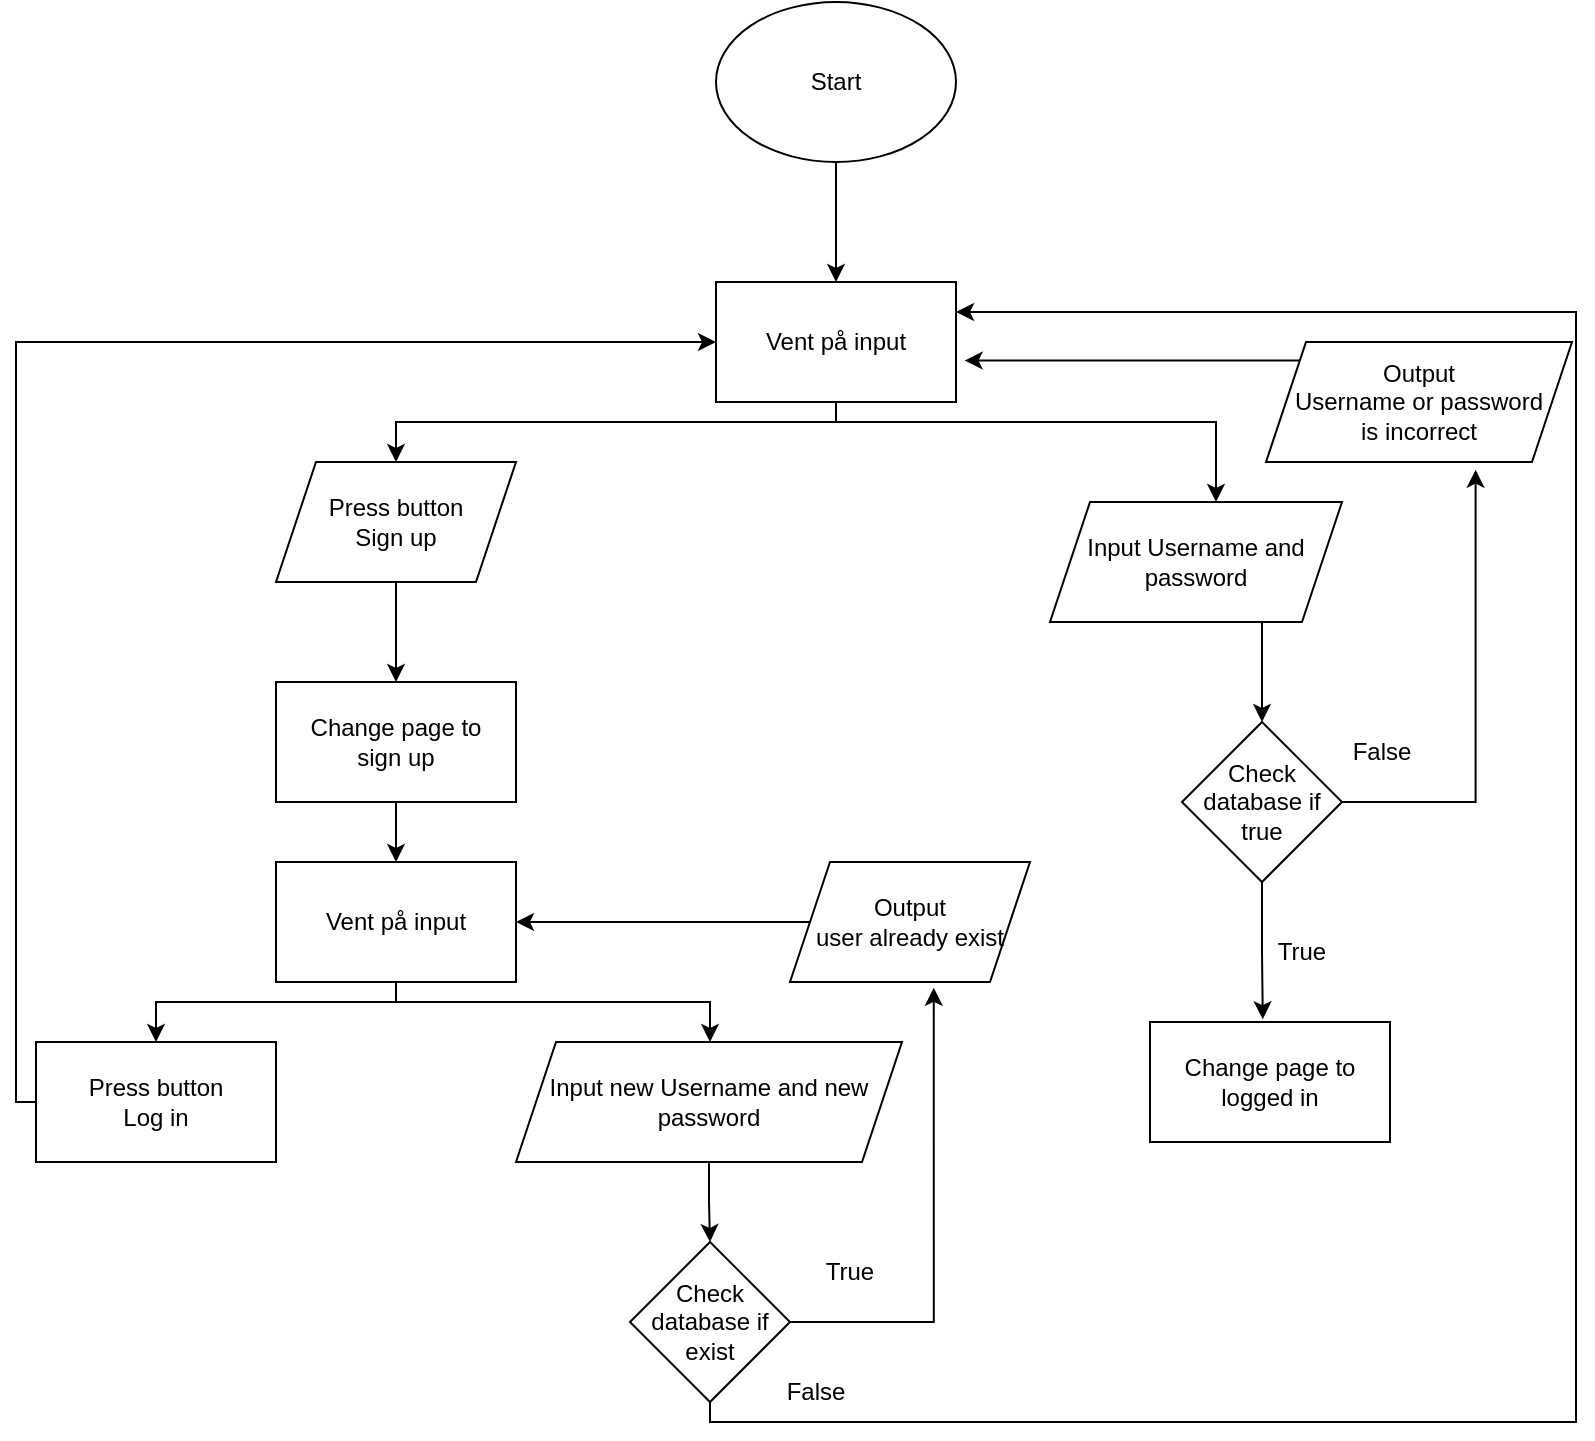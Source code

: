 <mxfile version="20.5.1" type="device"><diagram id="C5RBs43oDa-KdzZeNtuy" name="Page-1"><mxGraphModel dx="1469" dy="819" grid="1" gridSize="10" guides="1" tooltips="1" connect="1" arrows="1" fold="1" page="1" pageScale="1" pageWidth="827" pageHeight="1169" math="0" shadow="0"><root><mxCell id="WIyWlLk6GJQsqaUBKTNV-0"/><mxCell id="WIyWlLk6GJQsqaUBKTNV-1" parent="WIyWlLk6GJQsqaUBKTNV-0"/><mxCell id="41vC21WAGjqF-cA3Exzg-5" style="edgeStyle=orthogonalEdgeStyle;rounded=0;orthogonalLoop=1;jettySize=auto;html=1;" edge="1" parent="WIyWlLk6GJQsqaUBKTNV-1" source="41vC21WAGjqF-cA3Exzg-3" target="41vC21WAGjqF-cA3Exzg-4"><mxGeometry relative="1" as="geometry"/></mxCell><mxCell id="41vC21WAGjqF-cA3Exzg-3" value="Start" style="ellipse;whiteSpace=wrap;html=1;" vertex="1" parent="WIyWlLk6GJQsqaUBKTNV-1"><mxGeometry x="360" y="80" width="120" height="80" as="geometry"/></mxCell><mxCell id="41vC21WAGjqF-cA3Exzg-7" style="edgeStyle=orthogonalEdgeStyle;rounded=0;orthogonalLoop=1;jettySize=auto;html=1;entryX=0.5;entryY=0;entryDx=0;entryDy=0;" edge="1" parent="WIyWlLk6GJQsqaUBKTNV-1" source="41vC21WAGjqF-cA3Exzg-4" target="41vC21WAGjqF-cA3Exzg-6"><mxGeometry relative="1" as="geometry"><Array as="points"><mxPoint x="420" y="290"/><mxPoint x="200" y="290"/></Array></mxGeometry></mxCell><mxCell id="41vC21WAGjqF-cA3Exzg-9" style="edgeStyle=orthogonalEdgeStyle;rounded=0;orthogonalLoop=1;jettySize=auto;html=1;" edge="1" parent="WIyWlLk6GJQsqaUBKTNV-1" source="41vC21WAGjqF-cA3Exzg-4" target="41vC21WAGjqF-cA3Exzg-8"><mxGeometry relative="1" as="geometry"><Array as="points"><mxPoint x="420" y="290"/><mxPoint x="610" y="290"/></Array></mxGeometry></mxCell><mxCell id="41vC21WAGjqF-cA3Exzg-4" value="Vent på input" style="rounded=0;whiteSpace=wrap;html=1;" vertex="1" parent="WIyWlLk6GJQsqaUBKTNV-1"><mxGeometry x="360" y="220" width="120" height="60" as="geometry"/></mxCell><mxCell id="41vC21WAGjqF-cA3Exzg-27" style="edgeStyle=orthogonalEdgeStyle;rounded=0;orthogonalLoop=1;jettySize=auto;html=1;" edge="1" parent="WIyWlLk6GJQsqaUBKTNV-1" source="41vC21WAGjqF-cA3Exzg-6" target="41vC21WAGjqF-cA3Exzg-26"><mxGeometry relative="1" as="geometry"/></mxCell><mxCell id="41vC21WAGjqF-cA3Exzg-6" value="Press button&lt;br&gt;Sign up" style="shape=parallelogram;perimeter=parallelogramPerimeter;whiteSpace=wrap;html=1;fixedSize=1;" vertex="1" parent="WIyWlLk6GJQsqaUBKTNV-1"><mxGeometry x="140" y="310" width="120" height="60" as="geometry"/></mxCell><mxCell id="41vC21WAGjqF-cA3Exzg-12" style="edgeStyle=orthogonalEdgeStyle;rounded=0;orthogonalLoop=1;jettySize=auto;html=1;entryX=0.5;entryY=0;entryDx=0;entryDy=0;" edge="1" parent="WIyWlLk6GJQsqaUBKTNV-1" source="41vC21WAGjqF-cA3Exzg-8" target="41vC21WAGjqF-cA3Exzg-10"><mxGeometry relative="1" as="geometry"><Array as="points"><mxPoint x="633" y="410"/><mxPoint x="633" y="410"/></Array></mxGeometry></mxCell><mxCell id="41vC21WAGjqF-cA3Exzg-8" value="Input Username and password" style="shape=parallelogram;perimeter=parallelogramPerimeter;whiteSpace=wrap;html=1;fixedSize=1;" vertex="1" parent="WIyWlLk6GJQsqaUBKTNV-1"><mxGeometry x="527" y="330" width="146" height="60" as="geometry"/></mxCell><mxCell id="41vC21WAGjqF-cA3Exzg-18" style="edgeStyle=orthogonalEdgeStyle;rounded=0;orthogonalLoop=1;jettySize=auto;html=1;entryX=0.47;entryY=-0.023;entryDx=0;entryDy=0;entryPerimeter=0;" edge="1" parent="WIyWlLk6GJQsqaUBKTNV-1" source="41vC21WAGjqF-cA3Exzg-10" target="41vC21WAGjqF-cA3Exzg-17"><mxGeometry relative="1" as="geometry"/></mxCell><mxCell id="41vC21WAGjqF-cA3Exzg-47" style="edgeStyle=orthogonalEdgeStyle;rounded=0;orthogonalLoop=1;jettySize=auto;html=1;entryX=0.685;entryY=1.064;entryDx=0;entryDy=0;entryPerimeter=0;" edge="1" parent="WIyWlLk6GJQsqaUBKTNV-1" source="41vC21WAGjqF-cA3Exzg-10" target="41vC21WAGjqF-cA3Exzg-44"><mxGeometry relative="1" as="geometry"><Array as="points"><mxPoint x="740" y="480"/></Array></mxGeometry></mxCell><mxCell id="41vC21WAGjqF-cA3Exzg-10" value="Check database if true" style="rhombus;whiteSpace=wrap;html=1;" vertex="1" parent="WIyWlLk6GJQsqaUBKTNV-1"><mxGeometry x="593" y="440" width="80" height="80" as="geometry"/></mxCell><mxCell id="41vC21WAGjqF-cA3Exzg-15" value="False" style="text;html=1;strokeColor=none;fillColor=none;align=center;verticalAlign=middle;whiteSpace=wrap;rounded=0;" vertex="1" parent="WIyWlLk6GJQsqaUBKTNV-1"><mxGeometry x="663" y="440" width="60" height="30" as="geometry"/></mxCell><mxCell id="41vC21WAGjqF-cA3Exzg-16" value="True" style="text;html=1;strokeColor=none;fillColor=none;align=center;verticalAlign=middle;whiteSpace=wrap;rounded=0;" vertex="1" parent="WIyWlLk6GJQsqaUBKTNV-1"><mxGeometry x="623" y="540" width="60" height="30" as="geometry"/></mxCell><mxCell id="41vC21WAGjqF-cA3Exzg-17" value="Change page to logged in" style="rounded=0;whiteSpace=wrap;html=1;" vertex="1" parent="WIyWlLk6GJQsqaUBKTNV-1"><mxGeometry x="577" y="590" width="120" height="60" as="geometry"/></mxCell><mxCell id="41vC21WAGjqF-cA3Exzg-36" style="edgeStyle=orthogonalEdgeStyle;rounded=0;orthogonalLoop=1;jettySize=auto;html=1;entryX=0.5;entryY=0;entryDx=0;entryDy=0;" edge="1" parent="WIyWlLk6GJQsqaUBKTNV-1" source="41vC21WAGjqF-cA3Exzg-19" target="41vC21WAGjqF-cA3Exzg-35"><mxGeometry relative="1" as="geometry"/></mxCell><mxCell id="41vC21WAGjqF-cA3Exzg-19" value="Input new Username and new password" style="shape=parallelogram;perimeter=parallelogramPerimeter;whiteSpace=wrap;html=1;fixedSize=1;" vertex="1" parent="WIyWlLk6GJQsqaUBKTNV-1"><mxGeometry x="260" y="600" width="193" height="60" as="geometry"/></mxCell><mxCell id="41vC21WAGjqF-cA3Exzg-29" style="edgeStyle=orthogonalEdgeStyle;rounded=0;orthogonalLoop=1;jettySize=auto;html=1;entryX=0.5;entryY=0;entryDx=0;entryDy=0;" edge="1" parent="WIyWlLk6GJQsqaUBKTNV-1" source="41vC21WAGjqF-cA3Exzg-26" target="41vC21WAGjqF-cA3Exzg-28"><mxGeometry relative="1" as="geometry"/></mxCell><mxCell id="41vC21WAGjqF-cA3Exzg-26" value="Change page to &lt;br&gt;sign up" style="rounded=0;whiteSpace=wrap;html=1;" vertex="1" parent="WIyWlLk6GJQsqaUBKTNV-1"><mxGeometry x="140" y="420" width="120" height="60" as="geometry"/></mxCell><mxCell id="41vC21WAGjqF-cA3Exzg-31" style="edgeStyle=orthogonalEdgeStyle;rounded=0;orthogonalLoop=1;jettySize=auto;html=1;" edge="1" parent="WIyWlLk6GJQsqaUBKTNV-1" source="41vC21WAGjqF-cA3Exzg-28" target="41vC21WAGjqF-cA3Exzg-30"><mxGeometry relative="1" as="geometry"><Array as="points"><mxPoint x="200" y="580"/><mxPoint x="80" y="580"/></Array></mxGeometry></mxCell><mxCell id="41vC21WAGjqF-cA3Exzg-34" style="edgeStyle=orthogonalEdgeStyle;rounded=0;orthogonalLoop=1;jettySize=auto;html=1;" edge="1" parent="WIyWlLk6GJQsqaUBKTNV-1" source="41vC21WAGjqF-cA3Exzg-28" target="41vC21WAGjqF-cA3Exzg-19"><mxGeometry relative="1" as="geometry"><Array as="points"><mxPoint x="200" y="580"/><mxPoint x="357" y="580"/></Array></mxGeometry></mxCell><mxCell id="41vC21WAGjqF-cA3Exzg-28" value="Vent på input" style="rounded=0;whiteSpace=wrap;html=1;" vertex="1" parent="WIyWlLk6GJQsqaUBKTNV-1"><mxGeometry x="140" y="510" width="120" height="60" as="geometry"/></mxCell><mxCell id="41vC21WAGjqF-cA3Exzg-33" style="edgeStyle=orthogonalEdgeStyle;rounded=0;orthogonalLoop=1;jettySize=auto;html=1;entryX=0;entryY=0.5;entryDx=0;entryDy=0;" edge="1" parent="WIyWlLk6GJQsqaUBKTNV-1" source="41vC21WAGjqF-cA3Exzg-30" target="41vC21WAGjqF-cA3Exzg-4"><mxGeometry relative="1" as="geometry"><mxPoint x="70" y="330" as="targetPoint"/><Array as="points"><mxPoint x="10" y="630"/><mxPoint x="10" y="250"/></Array></mxGeometry></mxCell><mxCell id="41vC21WAGjqF-cA3Exzg-30" value="Press button&lt;br&gt;Log in" style="rounded=0;whiteSpace=wrap;html=1;" vertex="1" parent="WIyWlLk6GJQsqaUBKTNV-1"><mxGeometry x="20" y="600" width="120" height="60" as="geometry"/></mxCell><mxCell id="41vC21WAGjqF-cA3Exzg-38" style="edgeStyle=orthogonalEdgeStyle;rounded=0;orthogonalLoop=1;jettySize=auto;html=1;entryX=1;entryY=0.25;entryDx=0;entryDy=0;" edge="1" parent="WIyWlLk6GJQsqaUBKTNV-1" source="41vC21WAGjqF-cA3Exzg-35" target="41vC21WAGjqF-cA3Exzg-4"><mxGeometry relative="1" as="geometry"><Array as="points"><mxPoint x="357" y="790"/><mxPoint x="790" y="790"/><mxPoint x="790" y="235"/></Array></mxGeometry></mxCell><mxCell id="41vC21WAGjqF-cA3Exzg-42" style="edgeStyle=orthogonalEdgeStyle;rounded=0;orthogonalLoop=1;jettySize=auto;html=1;entryX=0.599;entryY=1.048;entryDx=0;entryDy=0;entryPerimeter=0;" edge="1" parent="WIyWlLk6GJQsqaUBKTNV-1" source="41vC21WAGjqF-cA3Exzg-35" target="41vC21WAGjqF-cA3Exzg-41"><mxGeometry relative="1" as="geometry"><Array as="points"><mxPoint x="469" y="740"/></Array></mxGeometry></mxCell><mxCell id="41vC21WAGjqF-cA3Exzg-35" value="Check database if exist" style="rhombus;whiteSpace=wrap;html=1;" vertex="1" parent="WIyWlLk6GJQsqaUBKTNV-1"><mxGeometry x="317" y="700" width="80" height="80" as="geometry"/></mxCell><mxCell id="41vC21WAGjqF-cA3Exzg-39" value="True" style="text;html=1;strokeColor=none;fillColor=none;align=center;verticalAlign=middle;whiteSpace=wrap;rounded=0;" vertex="1" parent="WIyWlLk6GJQsqaUBKTNV-1"><mxGeometry x="397" y="700" width="60" height="30" as="geometry"/></mxCell><mxCell id="41vC21WAGjqF-cA3Exzg-40" value="False" style="text;html=1;strokeColor=none;fillColor=none;align=center;verticalAlign=middle;whiteSpace=wrap;rounded=0;" vertex="1" parent="WIyWlLk6GJQsqaUBKTNV-1"><mxGeometry x="380" y="760" width="60" height="30" as="geometry"/></mxCell><mxCell id="41vC21WAGjqF-cA3Exzg-43" style="edgeStyle=orthogonalEdgeStyle;rounded=0;orthogonalLoop=1;jettySize=auto;html=1;entryX=1;entryY=0.5;entryDx=0;entryDy=0;" edge="1" parent="WIyWlLk6GJQsqaUBKTNV-1" source="41vC21WAGjqF-cA3Exzg-41" target="41vC21WAGjqF-cA3Exzg-28"><mxGeometry relative="1" as="geometry"/></mxCell><mxCell id="41vC21WAGjqF-cA3Exzg-41" value="Output&lt;br&gt;user already exist" style="shape=parallelogram;perimeter=parallelogramPerimeter;whiteSpace=wrap;html=1;fixedSize=1;" vertex="1" parent="WIyWlLk6GJQsqaUBKTNV-1"><mxGeometry x="397" y="510" width="120" height="60" as="geometry"/></mxCell><mxCell id="41vC21WAGjqF-cA3Exzg-46" style="edgeStyle=orthogonalEdgeStyle;rounded=0;orthogonalLoop=1;jettySize=auto;html=1;entryX=1.036;entryY=0.655;entryDx=0;entryDy=0;entryPerimeter=0;" edge="1" parent="WIyWlLk6GJQsqaUBKTNV-1" source="41vC21WAGjqF-cA3Exzg-44" target="41vC21WAGjqF-cA3Exzg-4"><mxGeometry relative="1" as="geometry"><Array as="points"><mxPoint x="572" y="260"/></Array></mxGeometry></mxCell><mxCell id="41vC21WAGjqF-cA3Exzg-44" value="Output&lt;br&gt;Username or password &lt;br&gt;is incorrect" style="shape=parallelogram;perimeter=parallelogramPerimeter;whiteSpace=wrap;html=1;fixedSize=1;" vertex="1" parent="WIyWlLk6GJQsqaUBKTNV-1"><mxGeometry x="635" y="250" width="153" height="60" as="geometry"/></mxCell></root></mxGraphModel></diagram></mxfile>